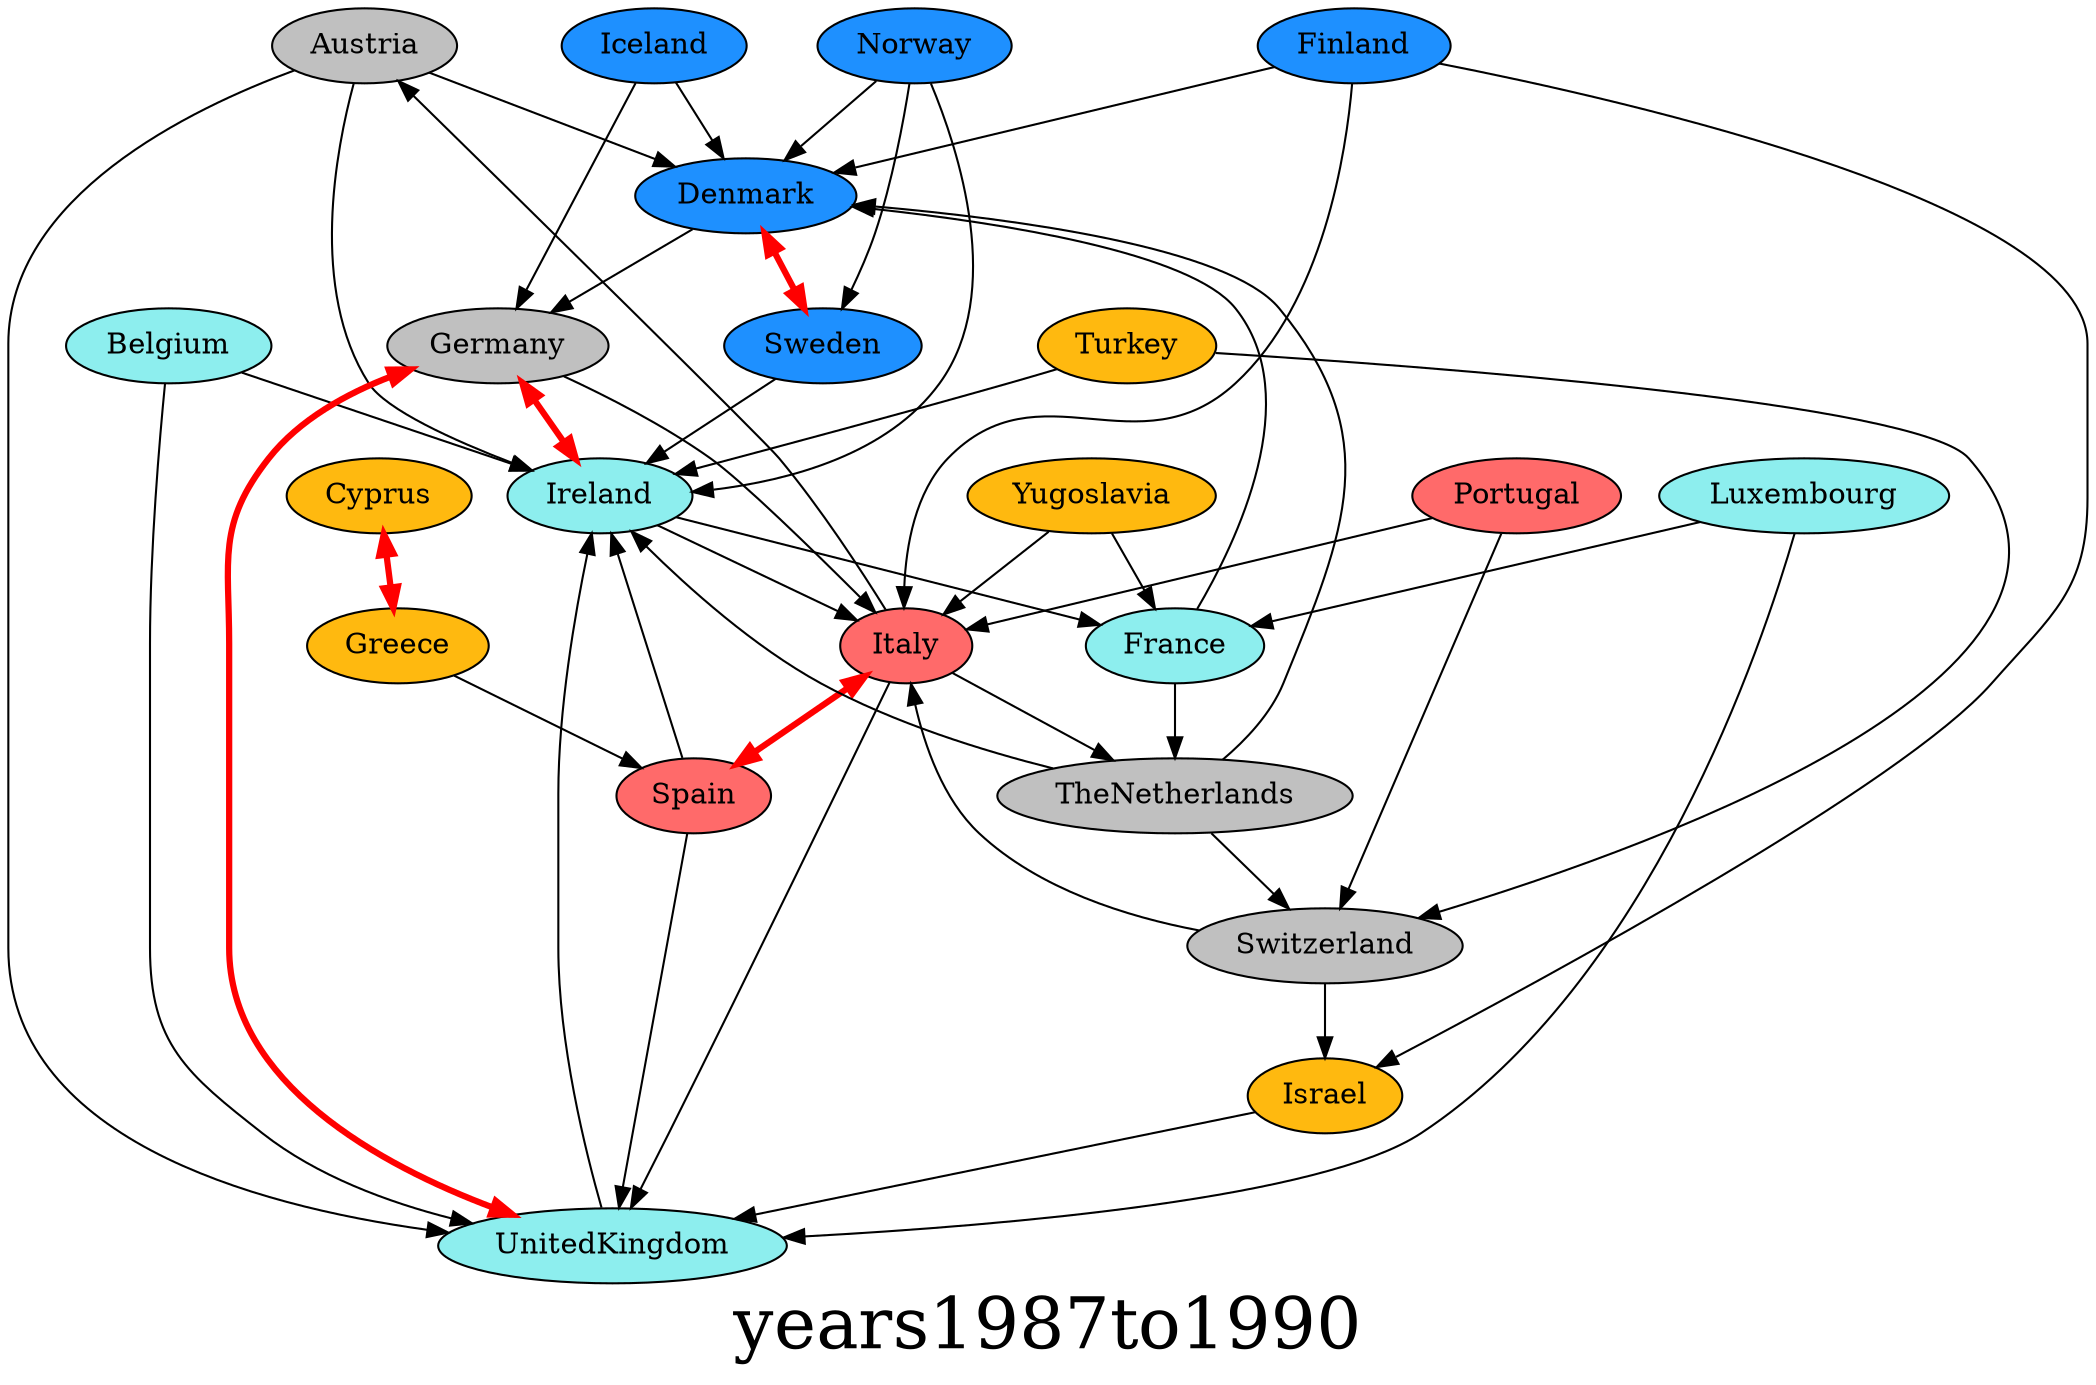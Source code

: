 digraph{ graph [label=years1987to1990, fontsize=34]; Austria [style=filled,fillcolor=gray]; Denmark [style=filled,fillcolor=dodgerblue]; Austria [style=filled,fillcolor=gray]; Ireland [style=filled,fillcolor=darkslategray2]; Austria [style=filled,fillcolor=gray]; UnitedKingdom [style=filled,fillcolor=darkslategray2]; Belgium [style=filled,fillcolor=darkslategray2]; Ireland [style=filled,fillcolor=darkslategray2]; Belgium [style=filled,fillcolor=darkslategray2]; UnitedKingdom [style=filled,fillcolor=darkslategray2]; Cyprus [style=filled,fillcolor=darkgoldenrod1]; Greece [style=filled,fillcolor=darkgoldenrod1]; Denmark [style=filled,fillcolor=dodgerblue]; Germany [style=filled,fillcolor=gray]; Denmark [style=filled,fillcolor=dodgerblue]; Sweden [style=filled,fillcolor=dodgerblue]; Finland [style=filled,fillcolor=dodgerblue]; Denmark [style=filled,fillcolor=dodgerblue]; Finland [style=filled,fillcolor=dodgerblue]; Israel [style=filled,fillcolor=darkgoldenrod1]; Finland [style=filled,fillcolor=dodgerblue]; Italy [style=filled,fillcolor=indianred1]; France [style=filled,fillcolor=darkslategray2]; Denmark [style=filled,fillcolor=dodgerblue]; France [style=filled,fillcolor=darkslategray2]; TheNetherlands [style=filled,fillcolor=gray]; Germany [style=filled,fillcolor=gray]; Ireland [style=filled,fillcolor=darkslategray2]; Germany [style=filled,fillcolor=gray]; Italy [style=filled,fillcolor=indianred1]; Germany [style=filled,fillcolor=gray]; UnitedKingdom [style=filled,fillcolor=darkslategray2]; Greece [style=filled,fillcolor=darkgoldenrod1]; Cyprus [style=filled,fillcolor=darkgoldenrod1]; Greece [style=filled,fillcolor=darkgoldenrod1]; Spain [style=filled,fillcolor=indianred1]; Iceland [style=filled,fillcolor=dodgerblue]; Denmark [style=filled,fillcolor=dodgerblue]; Iceland [style=filled,fillcolor=dodgerblue]; Germany [style=filled,fillcolor=gray]; Ireland [style=filled,fillcolor=darkslategray2]; France [style=filled,fillcolor=darkslategray2]; Ireland [style=filled,fillcolor=darkslategray2]; Germany [style=filled,fillcolor=gray]; Ireland [style=filled,fillcolor=darkslategray2]; Italy [style=filled,fillcolor=indianred1]; Israel [style=filled,fillcolor=darkgoldenrod1]; UnitedKingdom [style=filled,fillcolor=darkslategray2]; Italy [style=filled,fillcolor=indianred1]; Austria [style=filled,fillcolor=gray]; Italy [style=filled,fillcolor=indianred1]; Spain [style=filled,fillcolor=indianred1]; Italy [style=filled,fillcolor=indianred1]; TheNetherlands [style=filled,fillcolor=gray]; Italy [style=filled,fillcolor=indianred1]; UnitedKingdom [style=filled,fillcolor=darkslategray2]; Luxembourg [style=filled,fillcolor=darkslategray2]; France [style=filled,fillcolor=darkslategray2]; Luxembourg [style=filled,fillcolor=darkslategray2]; UnitedKingdom [style=filled,fillcolor=darkslategray2]; Norway [style=filled,fillcolor=dodgerblue]; Denmark [style=filled,fillcolor=dodgerblue]; Norway [style=filled,fillcolor=dodgerblue]; Ireland [style=filled,fillcolor=darkslategray2]; Norway [style=filled,fillcolor=dodgerblue]; Sweden [style=filled,fillcolor=dodgerblue]; Portugal [style=filled,fillcolor=indianred1]; Italy [style=filled,fillcolor=indianred1]; Portugal [style=filled,fillcolor=indianred1]; Switzerland [style=filled,fillcolor=gray]; Spain [style=filled,fillcolor=indianred1]; Ireland [style=filled,fillcolor=darkslategray2]; Spain [style=filled,fillcolor=indianred1]; Italy [style=filled,fillcolor=indianred1]; Spain [style=filled,fillcolor=indianred1]; UnitedKingdom [style=filled,fillcolor=darkslategray2]; Sweden [style=filled,fillcolor=dodgerblue]; Denmark [style=filled,fillcolor=dodgerblue]; Sweden [style=filled,fillcolor=dodgerblue]; Ireland [style=filled,fillcolor=darkslategray2]; Switzerland [style=filled,fillcolor=gray]; Israel [style=filled,fillcolor=darkgoldenrod1]; Switzerland [style=filled,fillcolor=gray]; Italy [style=filled,fillcolor=indianred1]; TheNetherlands [style=filled,fillcolor=gray]; Denmark [style=filled,fillcolor=dodgerblue]; TheNetherlands [style=filled,fillcolor=gray]; Ireland [style=filled,fillcolor=darkslategray2]; TheNetherlands [style=filled,fillcolor=gray]; Switzerland [style=filled,fillcolor=gray]; Turkey [style=filled,fillcolor=darkgoldenrod1]; Ireland [style=filled,fillcolor=darkslategray2]; Turkey [style=filled,fillcolor=darkgoldenrod1]; Switzerland [style=filled,fillcolor=gray]; UnitedKingdom [style=filled,fillcolor=darkslategray2]; Germany [style=filled,fillcolor=gray]; UnitedKingdom [style=filled,fillcolor=darkslategray2]; Ireland [style=filled,fillcolor=darkslategray2]; Yugoslavia [style=filled,fillcolor=darkgoldenrod1]; France [style=filled,fillcolor=darkslategray2]; Yugoslavia [style=filled,fillcolor=darkgoldenrod1]; Italy [style=filled,fillcolor=indianred1]; Cyprus->Greece [dir=both color=red penwidth=3];Denmark->Sweden [dir=both color=red penwidth=3];Germany->Ireland [dir=both color=red penwidth=3];Germany->UnitedKingdom [dir=both color=red penwidth=3];Italy->Spain [dir=both color=red penwidth=3];Austria->Denmark;Austria->Ireland;Austria->UnitedKingdom;Belgium->Ireland;Belgium->UnitedKingdom;Denmark->Germany;Finland->Denmark;Finland->Israel;Finland->Italy;France->Denmark;France->TheNetherlands;Germany->Italy;Greece->Spain;Iceland->Denmark;Iceland->Germany;Ireland->France;Ireland->Italy;Israel->UnitedKingdom;Italy->Austria;Italy->TheNetherlands;Italy->UnitedKingdom;Luxembourg->France;Luxembourg->UnitedKingdom;Norway->Denmark;Norway->Ireland;Norway->Sweden;Portugal->Italy;Portugal->Switzerland;Spain->Ireland;Spain->UnitedKingdom;Sweden->Ireland;Switzerland->Israel;Switzerland->Italy;TheNetherlands->Denmark;TheNetherlands->Ireland;TheNetherlands->Switzerland;Turkey->Ireland;Turkey->Switzerland;UnitedKingdom->Ireland;Yugoslavia->France;Yugoslavia->Italy;}
